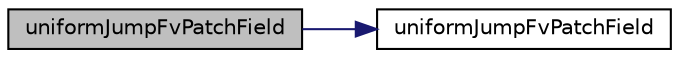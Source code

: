 digraph "uniformJumpFvPatchField"
{
  bgcolor="transparent";
  edge [fontname="Helvetica",fontsize="10",labelfontname="Helvetica",labelfontsize="10"];
  node [fontname="Helvetica",fontsize="10",shape=record];
  rankdir="LR";
  Node334 [label="uniformJumpFvPatchField",height=0.2,width=0.4,color="black", fillcolor="grey75", style="filled", fontcolor="black"];
  Node334 -> Node335 [color="midnightblue",fontsize="10",style="solid",fontname="Helvetica"];
  Node335 [label="uniformJumpFvPatchField",height=0.2,width=0.4,color="black",URL="$a23137.html#a328f431fac11766ff38510fd832f37f6",tooltip="Construct from patch and internal field. "];
}
